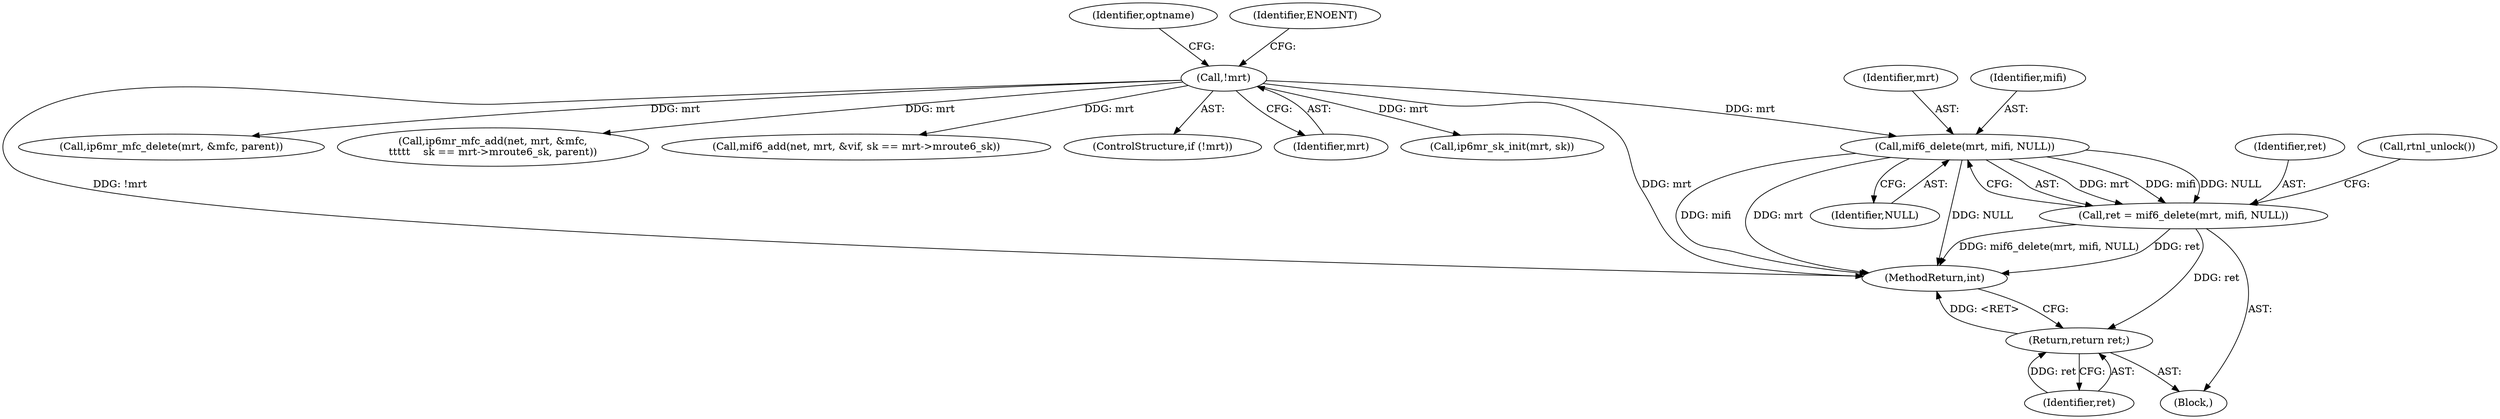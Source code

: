 digraph "0_linux_99253eb750fda6a644d5188fb26c43bad8d5a745_0@API" {
"1000253" [label="(Call,mif6_delete(mrt, mifi, NULL))"];
"1000125" [label="(Call,!mrt)"];
"1000251" [label="(Call,ret = mif6_delete(mrt, mifi, NULL))"];
"1000258" [label="(Return,return ret;)"];
"1000257" [label="(Call,rtnl_unlock())"];
"1000153" [label="(Block,)"];
"1000256" [label="(Identifier,NULL)"];
"1000253" [label="(Call,mif6_delete(mrt, mifi, NULL))"];
"1000125" [label="(Call,!mrt)"];
"1000258" [label="(Return,return ret;)"];
"1000132" [label="(Identifier,optname)"];
"1000252" [label="(Identifier,ret)"];
"1000251" [label="(Call,ret = mif6_delete(mrt, mifi, NULL))"];
"1000470" [label="(MethodReturn,int)"];
"1000255" [label="(Identifier,mifi)"];
"1000306" [label="(Call,ip6mr_mfc_delete(mrt, &mfc, parent))"];
"1000314" [label="(Call,ip6mr_mfc_add(net, mrt, &mfc,\n\t\t\t\t\t    sk == mrt->mroute6_sk, parent))"];
"1000129" [label="(Identifier,ENOENT)"];
"1000218" [label="(Call,mif6_add(net, mrt, &vif, sk == mrt->mroute6_sk))"];
"1000124" [label="(ControlStructure,if (!mrt))"];
"1000259" [label="(Identifier,ret)"];
"1000254" [label="(Identifier,mrt)"];
"1000126" [label="(Identifier,mrt)"];
"1000180" [label="(Call,ip6mr_sk_init(mrt, sk))"];
"1000253" -> "1000251"  [label="AST: "];
"1000253" -> "1000256"  [label="CFG: "];
"1000254" -> "1000253"  [label="AST: "];
"1000255" -> "1000253"  [label="AST: "];
"1000256" -> "1000253"  [label="AST: "];
"1000251" -> "1000253"  [label="CFG: "];
"1000253" -> "1000470"  [label="DDG: mifi"];
"1000253" -> "1000470"  [label="DDG: mrt"];
"1000253" -> "1000470"  [label="DDG: NULL"];
"1000253" -> "1000251"  [label="DDG: mrt"];
"1000253" -> "1000251"  [label="DDG: mifi"];
"1000253" -> "1000251"  [label="DDG: NULL"];
"1000125" -> "1000253"  [label="DDG: mrt"];
"1000125" -> "1000124"  [label="AST: "];
"1000125" -> "1000126"  [label="CFG: "];
"1000126" -> "1000125"  [label="AST: "];
"1000129" -> "1000125"  [label="CFG: "];
"1000132" -> "1000125"  [label="CFG: "];
"1000125" -> "1000470"  [label="DDG: mrt"];
"1000125" -> "1000470"  [label="DDG: !mrt"];
"1000125" -> "1000180"  [label="DDG: mrt"];
"1000125" -> "1000218"  [label="DDG: mrt"];
"1000125" -> "1000306"  [label="DDG: mrt"];
"1000125" -> "1000314"  [label="DDG: mrt"];
"1000251" -> "1000153"  [label="AST: "];
"1000252" -> "1000251"  [label="AST: "];
"1000257" -> "1000251"  [label="CFG: "];
"1000251" -> "1000470"  [label="DDG: mif6_delete(mrt, mifi, NULL)"];
"1000251" -> "1000470"  [label="DDG: ret"];
"1000251" -> "1000258"  [label="DDG: ret"];
"1000258" -> "1000153"  [label="AST: "];
"1000258" -> "1000259"  [label="CFG: "];
"1000259" -> "1000258"  [label="AST: "];
"1000470" -> "1000258"  [label="CFG: "];
"1000258" -> "1000470"  [label="DDG: <RET>"];
"1000259" -> "1000258"  [label="DDG: ret"];
}
